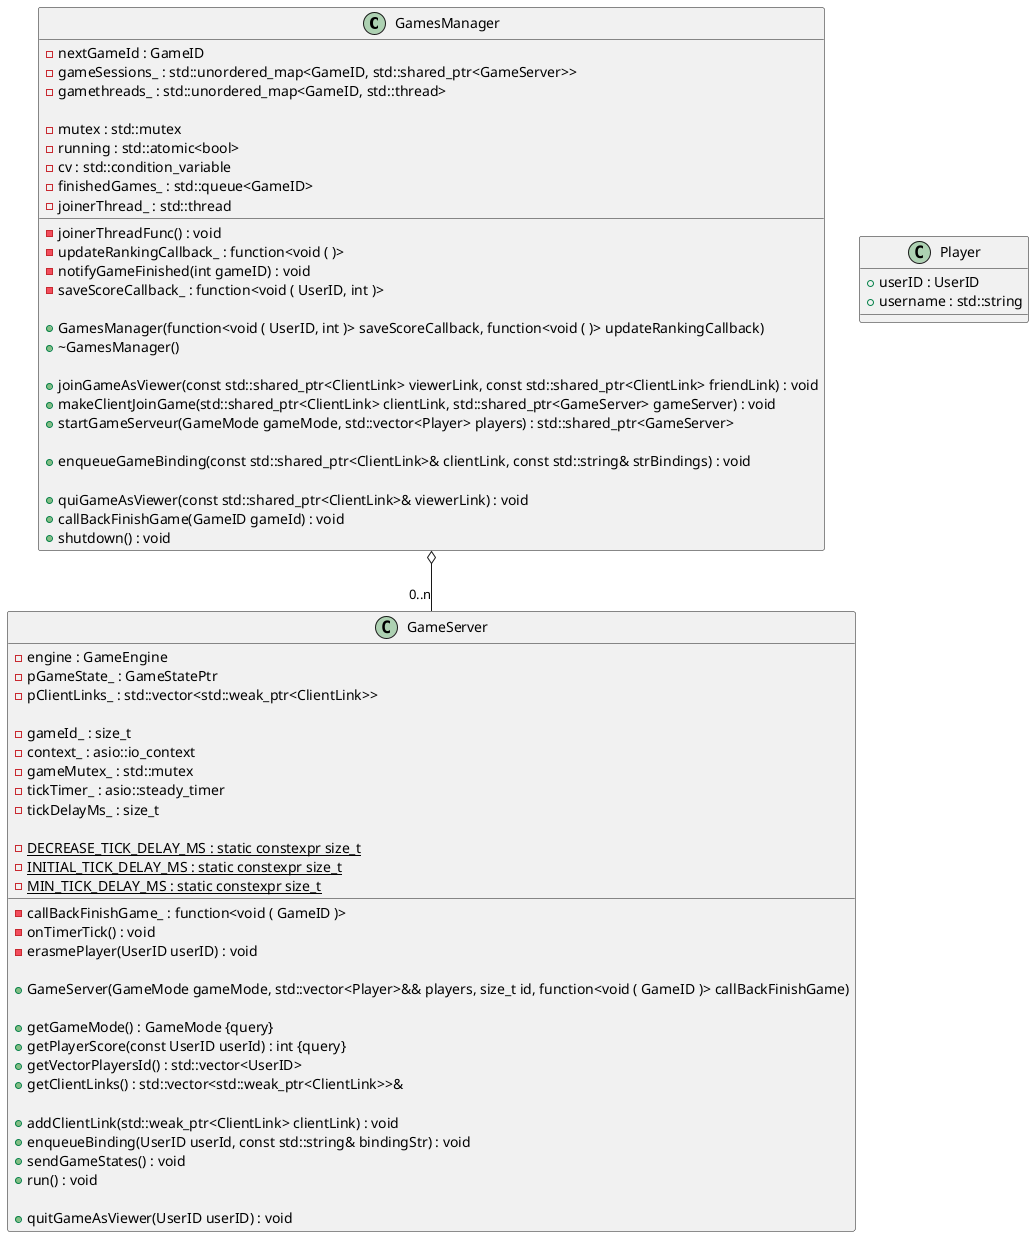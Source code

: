 @startuml GameServerClass





/' Objects '/
class GamesManager {
	-nextGameId : GameID
	-gameSessions_ : std::unordered_map<GameID, std::shared_ptr<GameServer>>
	-gamethreads_ : std::unordered_map<GameID, std::thread>

	-mutex : std::mutex
	-running : std::atomic<bool>
	-cv : std::condition_variable
	-finishedGames_ : std::queue<GameID>
	-joinerThread_ : std::thread

	-joinerThreadFunc() : void
	-updateRankingCallback_ : function<void ( )>
	-notifyGameFinished(int gameID) : void
	-saveScoreCallback_ : function<void ( UserID, int )>

	+GamesManager(function<void ( UserID, int )> saveScoreCallback, function<void ( )> updateRankingCallback)
	+~GamesManager()

	+joinGameAsViewer(const std::shared_ptr<ClientLink> viewerLink, const std::shared_ptr<ClientLink> friendLink) : void
	+makeClientJoinGame(std::shared_ptr<ClientLink> clientLink, std::shared_ptr<GameServer> gameServer) : void
	+startGameServeur(GameMode gameMode, std::vector<Player> players) : std::shared_ptr<GameServer>

	+enqueueGameBinding(const std::shared_ptr<ClientLink>& clientLink, const std::string& strBindings) : void

	+quiGameAsViewer(const std::shared_ptr<ClientLink>& viewerLink) : void
	+callBackFinishGame(GameID gameId) : void
	+shutdown() : void
}

class GameServer {
	-engine : GameEngine
	-pGameState_ : GameStatePtr
	-pClientLinks_ : std::vector<std::weak_ptr<ClientLink>>

	-gameId_ : size_t
	-context_ : asio::io_context
	-gameMutex_ : std::mutex
	-tickTimer_ : asio::steady_timer
	-tickDelayMs_ : size_t

	-{static} DECREASE_TICK_DELAY_MS : static constexpr size_t
	-{static} INITIAL_TICK_DELAY_MS : static constexpr size_t
	-{static} MIN_TICK_DELAY_MS : static constexpr size_t
	
	-callBackFinishGame_ : function<void ( GameID )>
	-onTimerTick() : void
	-erasmePlayer(UserID userID) : void

	+GameServer(GameMode gameMode, std::vector<Player>&& players, size_t id, function<void ( GameID )> callBackFinishGame)

	+getGameMode() : GameMode {query}
	+getPlayerScore(const UserID userId) : int {query}
	+getVectorPlayersId() : std::vector<UserID>
	+getClientLinks() : std::vector<std::weak_ptr<ClientLink>>&
	
	+addClientLink(std::weak_ptr<ClientLink> clientLink) : void
	+enqueueBinding(UserID userId, const std::string& bindingStr) : void
	+sendGameStates() : void
	+run() : void

	+quitGameAsViewer(UserID userID) : void
}

class Player {
	+userID : UserID
	+username : std::string
}


/' Inheritance relationships '/




/' Aggregation relationships '/

GamesManager o--"0..n" GameServer


/' Nested objects '/



@enduml
